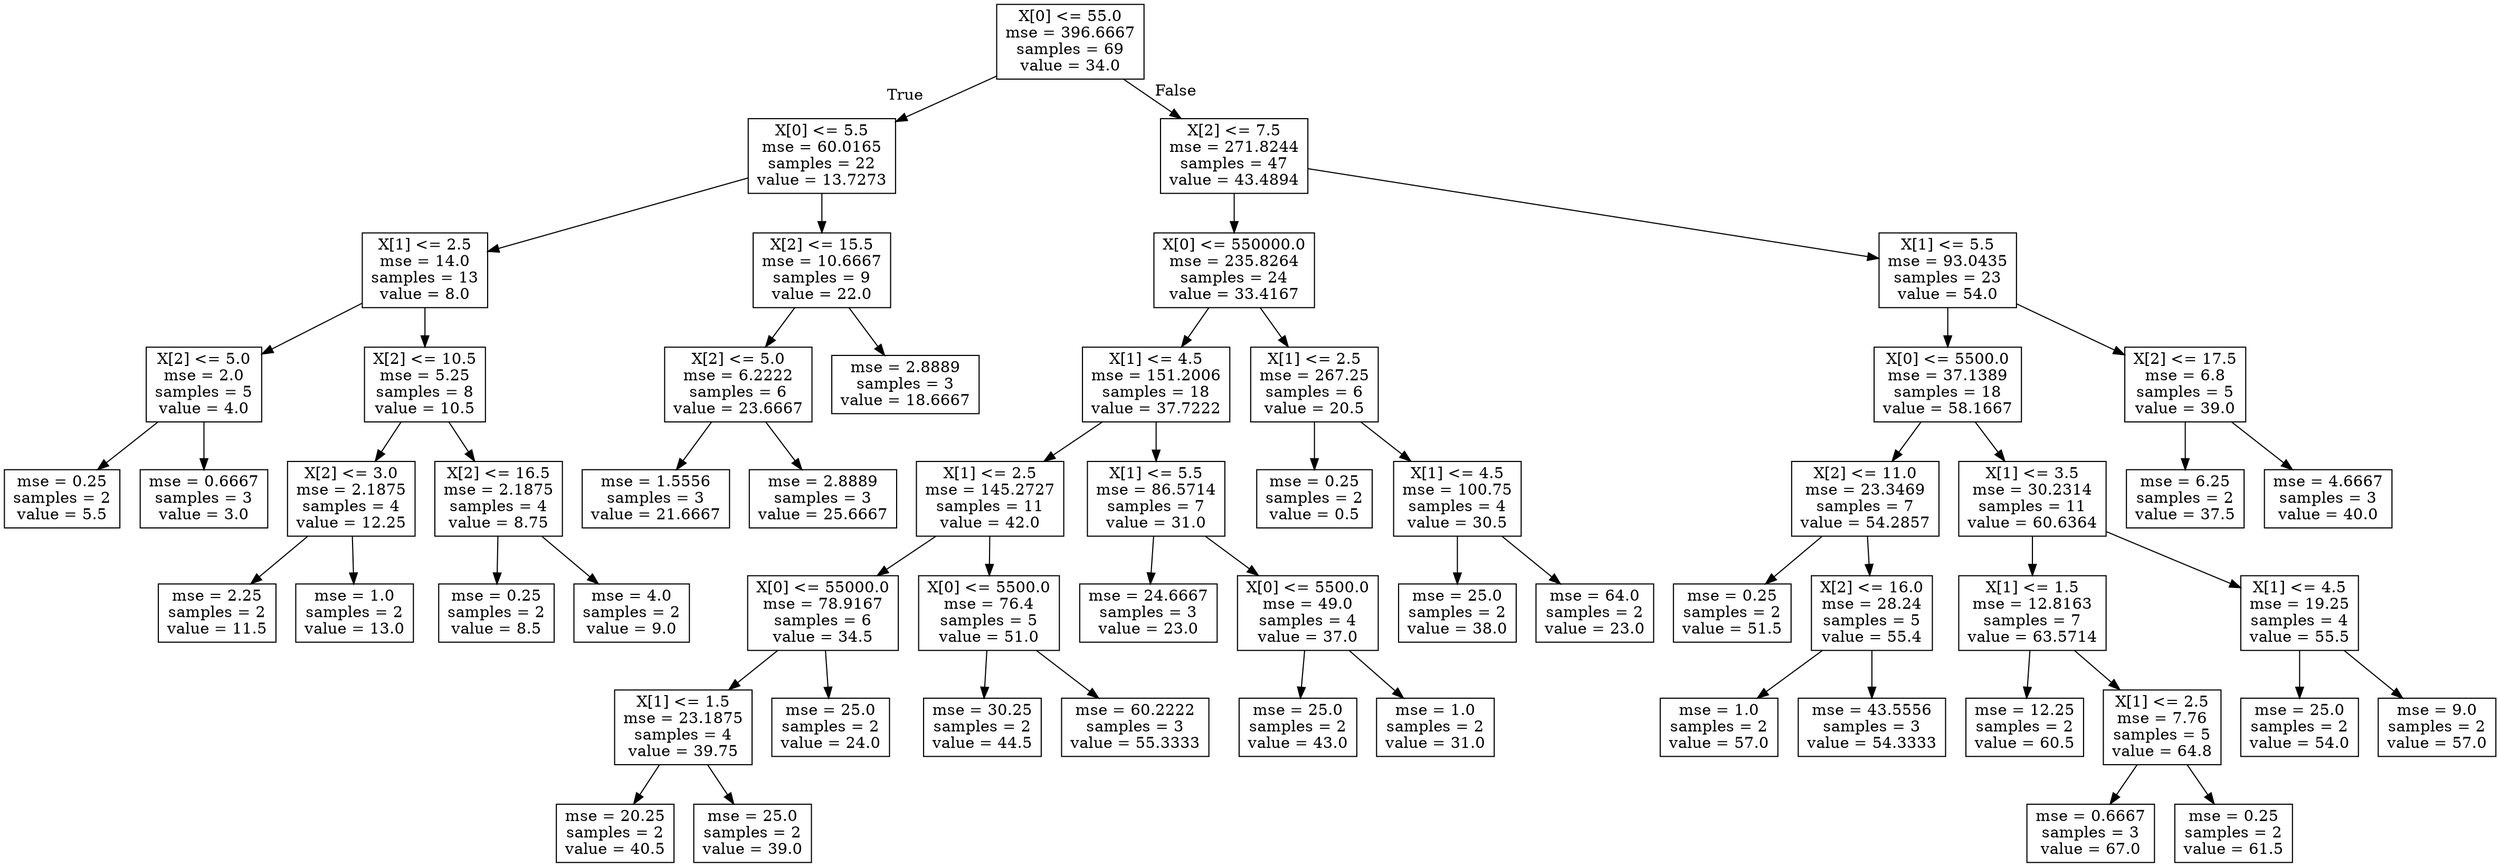 digraph Tree {
node [shape=box] ;
0 [label="X[0] <= 55.0\nmse = 396.6667\nsamples = 69\nvalue = 34.0"] ;
1 [label="X[0] <= 5.5\nmse = 60.0165\nsamples = 22\nvalue = 13.7273"] ;
0 -> 1 [labeldistance=2.5, labelangle=45, headlabel="True"] ;
2 [label="X[1] <= 2.5\nmse = 14.0\nsamples = 13\nvalue = 8.0"] ;
1 -> 2 ;
3 [label="X[2] <= 5.0\nmse = 2.0\nsamples = 5\nvalue = 4.0"] ;
2 -> 3 ;
4 [label="mse = 0.25\nsamples = 2\nvalue = 5.5"] ;
3 -> 4 ;
5 [label="mse = 0.6667\nsamples = 3\nvalue = 3.0"] ;
3 -> 5 ;
6 [label="X[2] <= 10.5\nmse = 5.25\nsamples = 8\nvalue = 10.5"] ;
2 -> 6 ;
7 [label="X[2] <= 3.0\nmse = 2.1875\nsamples = 4\nvalue = 12.25"] ;
6 -> 7 ;
8 [label="mse = 2.25\nsamples = 2\nvalue = 11.5"] ;
7 -> 8 ;
9 [label="mse = 1.0\nsamples = 2\nvalue = 13.0"] ;
7 -> 9 ;
10 [label="X[2] <= 16.5\nmse = 2.1875\nsamples = 4\nvalue = 8.75"] ;
6 -> 10 ;
11 [label="mse = 0.25\nsamples = 2\nvalue = 8.5"] ;
10 -> 11 ;
12 [label="mse = 4.0\nsamples = 2\nvalue = 9.0"] ;
10 -> 12 ;
13 [label="X[2] <= 15.5\nmse = 10.6667\nsamples = 9\nvalue = 22.0"] ;
1 -> 13 ;
14 [label="X[2] <= 5.0\nmse = 6.2222\nsamples = 6\nvalue = 23.6667"] ;
13 -> 14 ;
15 [label="mse = 1.5556\nsamples = 3\nvalue = 21.6667"] ;
14 -> 15 ;
16 [label="mse = 2.8889\nsamples = 3\nvalue = 25.6667"] ;
14 -> 16 ;
17 [label="mse = 2.8889\nsamples = 3\nvalue = 18.6667"] ;
13 -> 17 ;
18 [label="X[2] <= 7.5\nmse = 271.8244\nsamples = 47\nvalue = 43.4894"] ;
0 -> 18 [labeldistance=2.5, labelangle=-45, headlabel="False"] ;
19 [label="X[0] <= 550000.0\nmse = 235.8264\nsamples = 24\nvalue = 33.4167"] ;
18 -> 19 ;
20 [label="X[1] <= 4.5\nmse = 151.2006\nsamples = 18\nvalue = 37.7222"] ;
19 -> 20 ;
21 [label="X[1] <= 2.5\nmse = 145.2727\nsamples = 11\nvalue = 42.0"] ;
20 -> 21 ;
22 [label="X[0] <= 55000.0\nmse = 78.9167\nsamples = 6\nvalue = 34.5"] ;
21 -> 22 ;
23 [label="X[1] <= 1.5\nmse = 23.1875\nsamples = 4\nvalue = 39.75"] ;
22 -> 23 ;
24 [label="mse = 20.25\nsamples = 2\nvalue = 40.5"] ;
23 -> 24 ;
25 [label="mse = 25.0\nsamples = 2\nvalue = 39.0"] ;
23 -> 25 ;
26 [label="mse = 25.0\nsamples = 2\nvalue = 24.0"] ;
22 -> 26 ;
27 [label="X[0] <= 5500.0\nmse = 76.4\nsamples = 5\nvalue = 51.0"] ;
21 -> 27 ;
28 [label="mse = 30.25\nsamples = 2\nvalue = 44.5"] ;
27 -> 28 ;
29 [label="mse = 60.2222\nsamples = 3\nvalue = 55.3333"] ;
27 -> 29 ;
30 [label="X[1] <= 5.5\nmse = 86.5714\nsamples = 7\nvalue = 31.0"] ;
20 -> 30 ;
31 [label="mse = 24.6667\nsamples = 3\nvalue = 23.0"] ;
30 -> 31 ;
32 [label="X[0] <= 5500.0\nmse = 49.0\nsamples = 4\nvalue = 37.0"] ;
30 -> 32 ;
33 [label="mse = 25.0\nsamples = 2\nvalue = 43.0"] ;
32 -> 33 ;
34 [label="mse = 1.0\nsamples = 2\nvalue = 31.0"] ;
32 -> 34 ;
35 [label="X[1] <= 2.5\nmse = 267.25\nsamples = 6\nvalue = 20.5"] ;
19 -> 35 ;
36 [label="mse = 0.25\nsamples = 2\nvalue = 0.5"] ;
35 -> 36 ;
37 [label="X[1] <= 4.5\nmse = 100.75\nsamples = 4\nvalue = 30.5"] ;
35 -> 37 ;
38 [label="mse = 25.0\nsamples = 2\nvalue = 38.0"] ;
37 -> 38 ;
39 [label="mse = 64.0\nsamples = 2\nvalue = 23.0"] ;
37 -> 39 ;
40 [label="X[1] <= 5.5\nmse = 93.0435\nsamples = 23\nvalue = 54.0"] ;
18 -> 40 ;
41 [label="X[0] <= 5500.0\nmse = 37.1389\nsamples = 18\nvalue = 58.1667"] ;
40 -> 41 ;
42 [label="X[2] <= 11.0\nmse = 23.3469\nsamples = 7\nvalue = 54.2857"] ;
41 -> 42 ;
43 [label="mse = 0.25\nsamples = 2\nvalue = 51.5"] ;
42 -> 43 ;
44 [label="X[2] <= 16.0\nmse = 28.24\nsamples = 5\nvalue = 55.4"] ;
42 -> 44 ;
45 [label="mse = 1.0\nsamples = 2\nvalue = 57.0"] ;
44 -> 45 ;
46 [label="mse = 43.5556\nsamples = 3\nvalue = 54.3333"] ;
44 -> 46 ;
47 [label="X[1] <= 3.5\nmse = 30.2314\nsamples = 11\nvalue = 60.6364"] ;
41 -> 47 ;
48 [label="X[1] <= 1.5\nmse = 12.8163\nsamples = 7\nvalue = 63.5714"] ;
47 -> 48 ;
49 [label="mse = 12.25\nsamples = 2\nvalue = 60.5"] ;
48 -> 49 ;
50 [label="X[1] <= 2.5\nmse = 7.76\nsamples = 5\nvalue = 64.8"] ;
48 -> 50 ;
51 [label="mse = 0.6667\nsamples = 3\nvalue = 67.0"] ;
50 -> 51 ;
52 [label="mse = 0.25\nsamples = 2\nvalue = 61.5"] ;
50 -> 52 ;
53 [label="X[1] <= 4.5\nmse = 19.25\nsamples = 4\nvalue = 55.5"] ;
47 -> 53 ;
54 [label="mse = 25.0\nsamples = 2\nvalue = 54.0"] ;
53 -> 54 ;
55 [label="mse = 9.0\nsamples = 2\nvalue = 57.0"] ;
53 -> 55 ;
56 [label="X[2] <= 17.5\nmse = 6.8\nsamples = 5\nvalue = 39.0"] ;
40 -> 56 ;
57 [label="mse = 6.25\nsamples = 2\nvalue = 37.5"] ;
56 -> 57 ;
58 [label="mse = 4.6667\nsamples = 3\nvalue = 40.0"] ;
56 -> 58 ;
}